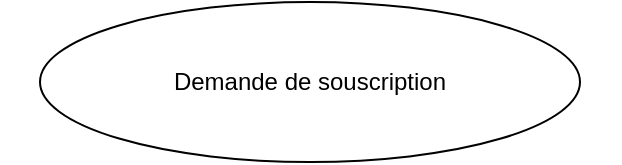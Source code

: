 <mxfile version="24.7.16">
  <diagram name="Page-1" id="LUoHHo9xwT_QaPUo7f7W">
    <mxGraphModel dx="1050" dy="557" grid="1" gridSize="10" guides="1" tooltips="1" connect="1" arrows="1" fold="1" page="1" pageScale="1" pageWidth="827" pageHeight="1169" math="0" shadow="0">
      <root>
        <mxCell id="0" />
        <mxCell id="1" parent="0" />
        <mxCell id="aQPuO4YsmVda3GTVspsp-1" value="" style="ellipse;whiteSpace=wrap;html=1;" vertex="1" parent="1">
          <mxGeometry x="510" y="90" width="270" height="80" as="geometry" />
        </mxCell>
        <mxCell id="aQPuO4YsmVda3GTVspsp-2" value="Demande de souscription" style="text;html=1;align=center;verticalAlign=middle;whiteSpace=wrap;rounded=0;" vertex="1" parent="1">
          <mxGeometry x="490" y="100" width="310" height="60" as="geometry" />
        </mxCell>
      </root>
    </mxGraphModel>
  </diagram>
</mxfile>

